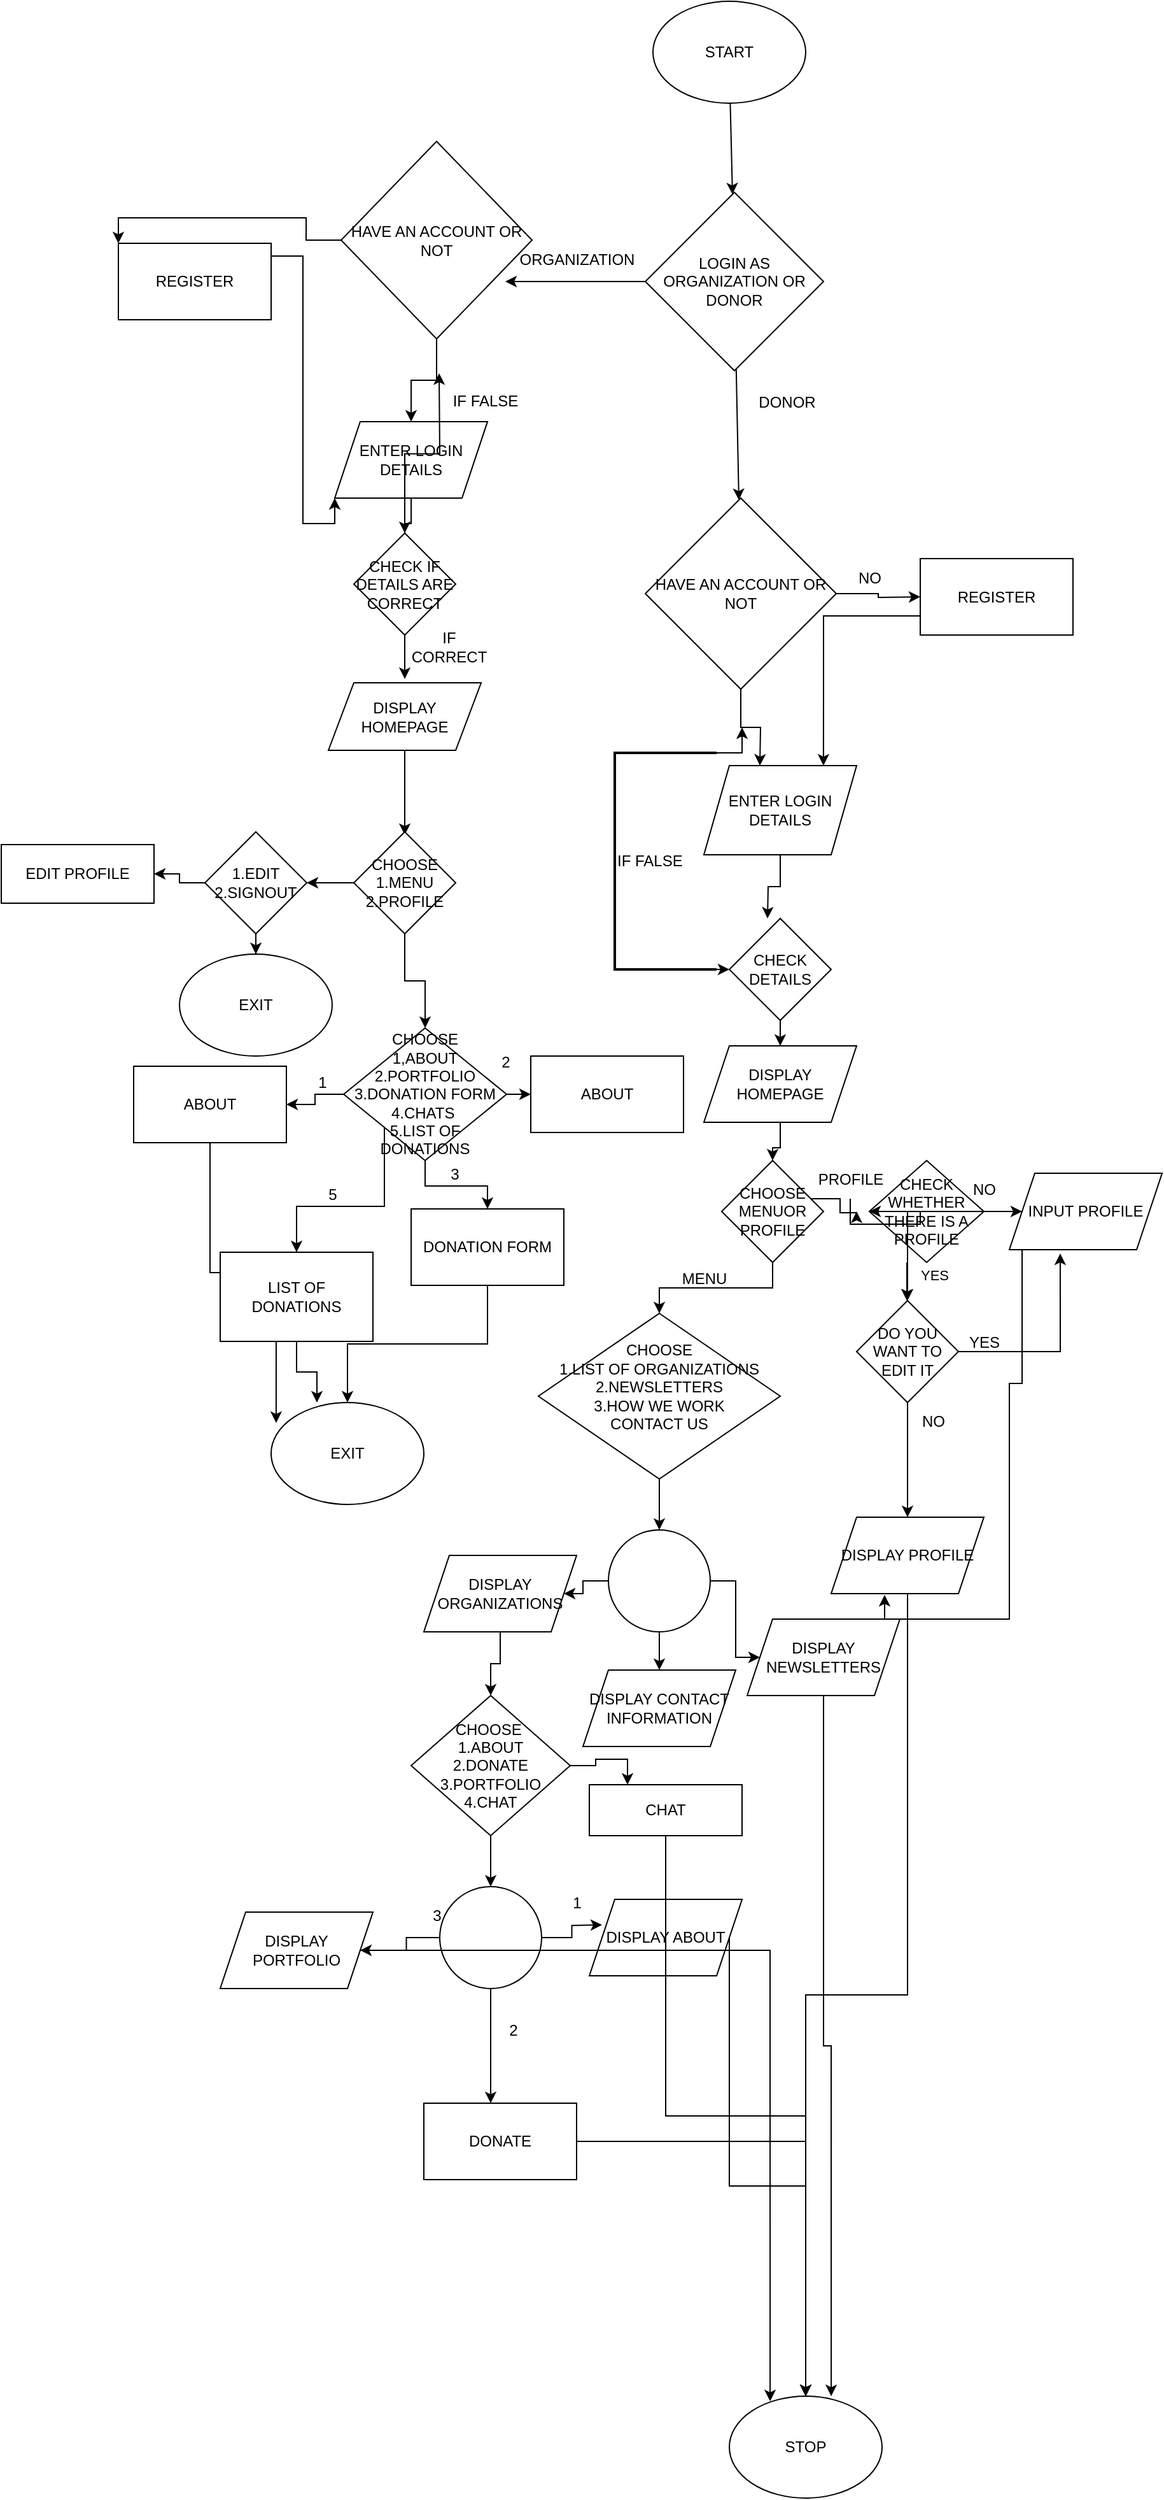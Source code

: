 <mxfile version="21.6.6" type="device">
  <diagram id="C5RBs43oDa-KdzZeNtuy" name="Page-1">
    <mxGraphModel dx="1707" dy="478" grid="1" gridSize="8" guides="1" tooltips="1" connect="1" arrows="1" fold="1" page="1" pageScale="1" pageWidth="827" pageHeight="1169" math="0" shadow="0">
      <root>
        <mxCell id="WIyWlLk6GJQsqaUBKTNV-0" />
        <mxCell id="WIyWlLk6GJQsqaUBKTNV-1" parent="WIyWlLk6GJQsqaUBKTNV-0" />
        <mxCell id="XL4WBK6jNenFfgduZphV-0" value="START" style="ellipse;whiteSpace=wrap;html=1;" parent="WIyWlLk6GJQsqaUBKTNV-1" vertex="1">
          <mxGeometry x="280" y="20" width="120" height="80" as="geometry" />
        </mxCell>
        <mxCell id="XL4WBK6jNenFfgduZphV-8" value="" style="edgeStyle=orthogonalEdgeStyle;rounded=0;orthogonalLoop=1;jettySize=auto;html=1;" parent="WIyWlLk6GJQsqaUBKTNV-1" source="XL4WBK6jNenFfgduZphV-1" edge="1">
          <mxGeometry relative="1" as="geometry">
            <mxPoint x="164" y="240" as="targetPoint" />
          </mxGeometry>
        </mxCell>
        <mxCell id="XL4WBK6jNenFfgduZphV-1" value="LOGIN AS ORGANIZATION OR DONOR" style="rhombus;whiteSpace=wrap;html=1;" parent="WIyWlLk6GJQsqaUBKTNV-1" vertex="1">
          <mxGeometry x="274" y="170" width="140" height="140" as="geometry" />
        </mxCell>
        <mxCell id="XL4WBK6jNenFfgduZphV-2" value="" style="endArrow=classic;html=1;rounded=0;" parent="WIyWlLk6GJQsqaUBKTNV-1" source="XL4WBK6jNenFfgduZphV-0" target="XL4WBK6jNenFfgduZphV-1" edge="1">
          <mxGeometry width="50" height="50" relative="1" as="geometry">
            <mxPoint x="320" y="150" as="sourcePoint" />
            <mxPoint x="370" y="100" as="targetPoint" />
          </mxGeometry>
        </mxCell>
        <mxCell id="XL4WBK6jNenFfgduZphV-4" value="" style="endArrow=classic;html=1;rounded=0;" parent="WIyWlLk6GJQsqaUBKTNV-1" source="XL4WBK6jNenFfgduZphV-1" target="XL4WBK6jNenFfgduZphV-5" edge="1">
          <mxGeometry width="50" height="50" relative="1" as="geometry">
            <mxPoint x="414" y="240" as="sourcePoint" />
            <mxPoint x="464" y="190" as="targetPoint" />
          </mxGeometry>
        </mxCell>
        <mxCell id="XL4WBK6jNenFfgduZphV-15" style="edgeStyle=orthogonalEdgeStyle;rounded=0;orthogonalLoop=1;jettySize=auto;html=1;exitX=1;exitY=0.5;exitDx=0;exitDy=0;entryX=0;entryY=0.5;entryDx=0;entryDy=0;" parent="WIyWlLk6GJQsqaUBKTNV-1" source="XL4WBK6jNenFfgduZphV-5" edge="1">
          <mxGeometry relative="1" as="geometry">
            <mxPoint x="490" y="487.5" as="targetPoint" />
          </mxGeometry>
        </mxCell>
        <mxCell id="XL4WBK6jNenFfgduZphV-19" value="" style="edgeStyle=orthogonalEdgeStyle;rounded=0;orthogonalLoop=1;jettySize=auto;html=1;" parent="WIyWlLk6GJQsqaUBKTNV-1" source="XL4WBK6jNenFfgduZphV-5" edge="1">
          <mxGeometry relative="1" as="geometry">
            <mxPoint x="364" y="620" as="targetPoint" />
          </mxGeometry>
        </mxCell>
        <mxCell id="XL4WBK6jNenFfgduZphV-5" value="HAVE AN ACCOUNT OR NOT" style="rhombus;whiteSpace=wrap;html=1;" parent="WIyWlLk6GJQsqaUBKTNV-1" vertex="1">
          <mxGeometry x="274" y="410" width="150" height="150" as="geometry" />
        </mxCell>
        <mxCell id="XL4WBK6jNenFfgduZphV-6" value="DONOR" style="text;html=1;align=center;verticalAlign=middle;resizable=0;points=[];autosize=1;strokeColor=none;fillColor=none;" parent="WIyWlLk6GJQsqaUBKTNV-1" vertex="1">
          <mxGeometry x="350" y="320" width="70" height="30" as="geometry" />
        </mxCell>
        <mxCell id="XL4WBK6jNenFfgduZphV-11" value="ORGANIZATION" style="text;html=1;align=center;verticalAlign=middle;resizable=0;points=[];autosize=1;strokeColor=none;fillColor=none;" parent="WIyWlLk6GJQsqaUBKTNV-1" vertex="1">
          <mxGeometry x="165" y="208" width="110" height="30" as="geometry" />
        </mxCell>
        <mxCell id="yviIDXhay-1HkPwiIG4c-76" style="edgeStyle=orthogonalEdgeStyle;rounded=0;orthogonalLoop=1;jettySize=auto;html=1;" edge="1" parent="WIyWlLk6GJQsqaUBKTNV-1" source="XL4WBK6jNenFfgduZphV-12" target="yviIDXhay-1HkPwiIG4c-77">
          <mxGeometry relative="1" as="geometry">
            <mxPoint x="90" y="350" as="targetPoint" />
          </mxGeometry>
        </mxCell>
        <mxCell id="yviIDXhay-1HkPwiIG4c-82" style="edgeStyle=orthogonalEdgeStyle;rounded=0;orthogonalLoop=1;jettySize=auto;html=1;exitX=0;exitY=0.5;exitDx=0;exitDy=0;entryX=0;entryY=0;entryDx=0;entryDy=0;" edge="1" parent="WIyWlLk6GJQsqaUBKTNV-1" source="XL4WBK6jNenFfgduZphV-12" target="yviIDXhay-1HkPwiIG4c-75">
          <mxGeometry relative="1" as="geometry" />
        </mxCell>
        <mxCell id="XL4WBK6jNenFfgduZphV-12" value="HAVE AN ACCOUNT OR NOT" style="rhombus;whiteSpace=wrap;html=1;" parent="WIyWlLk6GJQsqaUBKTNV-1" vertex="1">
          <mxGeometry x="35" y="130" width="150" height="155" as="geometry" />
        </mxCell>
        <mxCell id="XL4WBK6jNenFfgduZphV-24" style="edgeStyle=orthogonalEdgeStyle;rounded=0;orthogonalLoop=1;jettySize=auto;html=1;entryX=0.783;entryY=0;entryDx=0;entryDy=0;entryPerimeter=0;exitX=0;exitY=0.75;exitDx=0;exitDy=0;" parent="WIyWlLk6GJQsqaUBKTNV-1" source="XL4WBK6jNenFfgduZphV-16" target="XL4WBK6jNenFfgduZphV-20" edge="1">
          <mxGeometry relative="1" as="geometry">
            <mxPoint x="524" y="500" as="sourcePoint" />
            <mxPoint x="414" y="610" as="targetPoint" />
          </mxGeometry>
        </mxCell>
        <mxCell id="XL4WBK6jNenFfgduZphV-16" value="REGISTER" style="rounded=0;whiteSpace=wrap;html=1;" parent="WIyWlLk6GJQsqaUBKTNV-1" vertex="1">
          <mxGeometry x="490" y="457.5" width="120" height="60" as="geometry" />
        </mxCell>
        <mxCell id="XL4WBK6jNenFfgduZphV-17" value="NO" style="text;html=1;align=center;verticalAlign=middle;resizable=0;points=[];autosize=1;strokeColor=none;fillColor=none;" parent="WIyWlLk6GJQsqaUBKTNV-1" vertex="1">
          <mxGeometry x="430" y="457.5" width="40" height="30" as="geometry" />
        </mxCell>
        <mxCell id="XL4WBK6jNenFfgduZphV-22" value="" style="edgeStyle=orthogonalEdgeStyle;rounded=0;orthogonalLoop=1;jettySize=auto;html=1;" parent="WIyWlLk6GJQsqaUBKTNV-1" source="XL4WBK6jNenFfgduZphV-20" edge="1">
          <mxGeometry relative="1" as="geometry">
            <mxPoint x="370" y="740" as="targetPoint" />
          </mxGeometry>
        </mxCell>
        <mxCell id="XL4WBK6jNenFfgduZphV-20" value="ENTER LOGIN DETAILS" style="shape=parallelogram;perimeter=parallelogramPerimeter;whiteSpace=wrap;html=1;fixedSize=1;" parent="WIyWlLk6GJQsqaUBKTNV-1" vertex="1">
          <mxGeometry x="320" y="620" width="120" height="70" as="geometry" />
        </mxCell>
        <mxCell id="yviIDXhay-1HkPwiIG4c-9" style="edgeStyle=orthogonalEdgeStyle;rounded=0;orthogonalLoop=1;jettySize=auto;html=1;exitX=0.5;exitY=1;exitDx=0;exitDy=0;" edge="1" parent="WIyWlLk6GJQsqaUBKTNV-1" source="XL4WBK6jNenFfgduZphV-25" target="yviIDXhay-1HkPwiIG4c-10">
          <mxGeometry relative="1" as="geometry">
            <mxPoint x="380" y="860" as="targetPoint" />
          </mxGeometry>
        </mxCell>
        <mxCell id="XL4WBK6jNenFfgduZphV-25" value="CHECK DETAILS" style="rhombus;whiteSpace=wrap;html=1;" parent="WIyWlLk6GJQsqaUBKTNV-1" vertex="1">
          <mxGeometry x="340" y="740" width="80" height="80" as="geometry" />
        </mxCell>
        <mxCell id="yviIDXhay-1HkPwiIG4c-4" style="edgeStyle=orthogonalEdgeStyle;rounded=0;orthogonalLoop=1;jettySize=auto;html=1;exitX=1;exitY=0;exitDx=0;exitDy=0;exitPerimeter=0;" edge="1" parent="WIyWlLk6GJQsqaUBKTNV-1" source="yviIDXhay-1HkPwiIG4c-3">
          <mxGeometry relative="1" as="geometry">
            <mxPoint x="350" y="590" as="targetPoint" />
          </mxGeometry>
        </mxCell>
        <mxCell id="yviIDXhay-1HkPwiIG4c-8" style="edgeStyle=orthogonalEdgeStyle;rounded=0;orthogonalLoop=1;jettySize=auto;html=1;exitX=1;exitY=1;exitDx=0;exitDy=0;exitPerimeter=0;entryX=0;entryY=0.5;entryDx=0;entryDy=0;" edge="1" parent="WIyWlLk6GJQsqaUBKTNV-1" source="yviIDXhay-1HkPwiIG4c-3" target="XL4WBK6jNenFfgduZphV-25">
          <mxGeometry relative="1" as="geometry" />
        </mxCell>
        <mxCell id="yviIDXhay-1HkPwiIG4c-3" value="IF FALSE" style="strokeWidth=2;html=1;shape=mxgraph.flowchart.annotation_1;align=left;pointerEvents=1;" vertex="1" parent="WIyWlLk6GJQsqaUBKTNV-1">
          <mxGeometry x="250" y="610" width="80" height="170" as="geometry" />
        </mxCell>
        <mxCell id="yviIDXhay-1HkPwiIG4c-13" value="" style="edgeStyle=orthogonalEdgeStyle;rounded=0;orthogonalLoop=1;jettySize=auto;html=1;" edge="1" parent="WIyWlLk6GJQsqaUBKTNV-1" source="yviIDXhay-1HkPwiIG4c-10" target="yviIDXhay-1HkPwiIG4c-11">
          <mxGeometry relative="1" as="geometry" />
        </mxCell>
        <mxCell id="yviIDXhay-1HkPwiIG4c-10" value="DISPLAY HOMEPAGE" style="shape=parallelogram;perimeter=parallelogramPerimeter;whiteSpace=wrap;html=1;fixedSize=1;" vertex="1" parent="WIyWlLk6GJQsqaUBKTNV-1">
          <mxGeometry x="320" y="840" width="120" height="60" as="geometry" />
        </mxCell>
        <mxCell id="yviIDXhay-1HkPwiIG4c-14" style="edgeStyle=orthogonalEdgeStyle;rounded=0;orthogonalLoop=1;jettySize=auto;html=1;" edge="1" parent="WIyWlLk6GJQsqaUBKTNV-1" source="yviIDXhay-1HkPwiIG4c-11">
          <mxGeometry relative="1" as="geometry">
            <mxPoint x="440" y="970" as="targetPoint" />
            <Array as="points">
              <mxPoint x="427" y="960" />
              <mxPoint x="427" y="971" />
            </Array>
          </mxGeometry>
        </mxCell>
        <mxCell id="yviIDXhay-1HkPwiIG4c-33" style="edgeStyle=orthogonalEdgeStyle;rounded=0;orthogonalLoop=1;jettySize=auto;html=1;exitX=0.5;exitY=1;exitDx=0;exitDy=0;" edge="1" parent="WIyWlLk6GJQsqaUBKTNV-1" source="yviIDXhay-1HkPwiIG4c-11" target="yviIDXhay-1HkPwiIG4c-34">
          <mxGeometry relative="1" as="geometry">
            <mxPoint x="374" y="1050" as="targetPoint" />
          </mxGeometry>
        </mxCell>
        <mxCell id="yviIDXhay-1HkPwiIG4c-11" value="CHOOSE MENUOR PROFILE" style="rhombus;whiteSpace=wrap;html=1;" vertex="1" parent="WIyWlLk6GJQsqaUBKTNV-1">
          <mxGeometry x="334" y="930" width="80" height="80" as="geometry" />
        </mxCell>
        <mxCell id="yviIDXhay-1HkPwiIG4c-16" style="edgeStyle=orthogonalEdgeStyle;rounded=0;orthogonalLoop=1;jettySize=auto;html=1;" edge="1" parent="WIyWlLk6GJQsqaUBKTNV-1">
          <mxGeometry relative="1" as="geometry">
            <mxPoint x="479.5" y="1040" as="targetPoint" />
            <mxPoint x="479.5" y="1010" as="sourcePoint" />
          </mxGeometry>
        </mxCell>
        <mxCell id="yviIDXhay-1HkPwiIG4c-22" value="YES" style="edgeLabel;html=1;align=center;verticalAlign=middle;resizable=0;points=[];" vertex="1" connectable="0" parent="yviIDXhay-1HkPwiIG4c-16">
          <mxGeometry x="-0.6" y="3" relative="1" as="geometry">
            <mxPoint x="18" y="4" as="offset" />
          </mxGeometry>
        </mxCell>
        <mxCell id="yviIDXhay-1HkPwiIG4c-19" value="" style="edgeStyle=orthogonalEdgeStyle;rounded=0;orthogonalLoop=1;jettySize=auto;html=1;" edge="1" parent="WIyWlLk6GJQsqaUBKTNV-1" source="yviIDXhay-1HkPwiIG4c-17" target="yviIDXhay-1HkPwiIG4c-18">
          <mxGeometry relative="1" as="geometry" />
        </mxCell>
        <mxCell id="yviIDXhay-1HkPwiIG4c-17" value="CHECK WHETHER THERE IS A PROFILE" style="rhombus;whiteSpace=wrap;html=1;" vertex="1" parent="WIyWlLk6GJQsqaUBKTNV-1">
          <mxGeometry x="450" y="930" width="90" height="80" as="geometry" />
        </mxCell>
        <mxCell id="yviIDXhay-1HkPwiIG4c-29" style="edgeStyle=orthogonalEdgeStyle;rounded=0;orthogonalLoop=1;jettySize=auto;html=1;exitX=1;exitY=0.5;exitDx=0;exitDy=0;" edge="1" parent="WIyWlLk6GJQsqaUBKTNV-1" source="yviIDXhay-1HkPwiIG4c-18" target="yviIDXhay-1HkPwiIG4c-23">
          <mxGeometry relative="1" as="geometry" />
        </mxCell>
        <mxCell id="yviIDXhay-1HkPwiIG4c-30" style="edgeStyle=orthogonalEdgeStyle;rounded=0;orthogonalLoop=1;jettySize=auto;html=1;entryX=0.35;entryY=1.017;entryDx=0;entryDy=0;entryPerimeter=0;" edge="1" parent="WIyWlLk6GJQsqaUBKTNV-1" source="yviIDXhay-1HkPwiIG4c-18" target="yviIDXhay-1HkPwiIG4c-24">
          <mxGeometry relative="1" as="geometry">
            <Array as="points">
              <mxPoint x="570" y="1105" />
              <mxPoint x="560" y="1105" />
              <mxPoint x="560" y="1290" />
              <mxPoint x="462" y="1290" />
            </Array>
          </mxGeometry>
        </mxCell>
        <mxCell id="yviIDXhay-1HkPwiIG4c-18" value="INPUT PROFILE" style="shape=parallelogram;perimeter=parallelogramPerimeter;whiteSpace=wrap;html=1;fixedSize=1;" vertex="1" parent="WIyWlLk6GJQsqaUBKTNV-1">
          <mxGeometry x="560" y="940" width="120" height="60" as="geometry" />
        </mxCell>
        <mxCell id="yviIDXhay-1HkPwiIG4c-21" value="NO" style="text;html=1;align=center;verticalAlign=middle;resizable=0;points=[];autosize=1;strokeColor=none;fillColor=none;" vertex="1" parent="WIyWlLk6GJQsqaUBKTNV-1">
          <mxGeometry x="520" y="938" width="40" height="30" as="geometry" />
        </mxCell>
        <mxCell id="yviIDXhay-1HkPwiIG4c-25" value="" style="edgeStyle=orthogonalEdgeStyle;rounded=0;orthogonalLoop=1;jettySize=auto;html=1;" edge="1" parent="WIyWlLk6GJQsqaUBKTNV-1" source="yviIDXhay-1HkPwiIG4c-23" target="yviIDXhay-1HkPwiIG4c-24">
          <mxGeometry relative="1" as="geometry" />
        </mxCell>
        <mxCell id="yviIDXhay-1HkPwiIG4c-26" style="edgeStyle=orthogonalEdgeStyle;rounded=0;orthogonalLoop=1;jettySize=auto;html=1;entryX=0.333;entryY=1.05;entryDx=0;entryDy=0;entryPerimeter=0;" edge="1" parent="WIyWlLk6GJQsqaUBKTNV-1" source="yviIDXhay-1HkPwiIG4c-23" target="yviIDXhay-1HkPwiIG4c-18">
          <mxGeometry relative="1" as="geometry" />
        </mxCell>
        <mxCell id="yviIDXhay-1HkPwiIG4c-23" value="DO YOU WANT TO EDIT IT" style="rhombus;whiteSpace=wrap;html=1;" vertex="1" parent="WIyWlLk6GJQsqaUBKTNV-1">
          <mxGeometry x="440" y="1040" width="80" height="80" as="geometry" />
        </mxCell>
        <mxCell id="yviIDXhay-1HkPwiIG4c-73" style="edgeStyle=orthogonalEdgeStyle;rounded=0;orthogonalLoop=1;jettySize=auto;html=1;" edge="1" parent="WIyWlLk6GJQsqaUBKTNV-1" source="yviIDXhay-1HkPwiIG4c-24" target="yviIDXhay-1HkPwiIG4c-67">
          <mxGeometry relative="1" as="geometry" />
        </mxCell>
        <mxCell id="yviIDXhay-1HkPwiIG4c-24" value="DISPLAY PROFILE" style="shape=parallelogram;perimeter=parallelogramPerimeter;whiteSpace=wrap;html=1;fixedSize=1;" vertex="1" parent="WIyWlLk6GJQsqaUBKTNV-1">
          <mxGeometry x="420" y="1210" width="120" height="60" as="geometry" />
        </mxCell>
        <mxCell id="yviIDXhay-1HkPwiIG4c-27" value="YES" style="text;html=1;align=center;verticalAlign=middle;resizable=0;points=[];autosize=1;strokeColor=none;fillColor=none;" vertex="1" parent="WIyWlLk6GJQsqaUBKTNV-1">
          <mxGeometry x="515" y="1058" width="50" height="30" as="geometry" />
        </mxCell>
        <mxCell id="yviIDXhay-1HkPwiIG4c-28" value="NO" style="text;html=1;align=center;verticalAlign=middle;resizable=0;points=[];autosize=1;strokeColor=none;fillColor=none;" vertex="1" parent="WIyWlLk6GJQsqaUBKTNV-1">
          <mxGeometry x="480" y="1120" width="40" height="30" as="geometry" />
        </mxCell>
        <mxCell id="yviIDXhay-1HkPwiIG4c-32" style="edgeStyle=orthogonalEdgeStyle;rounded=0;orthogonalLoop=1;jettySize=auto;html=1;entryX=0;entryY=0.5;entryDx=0;entryDy=0;" edge="1" parent="WIyWlLk6GJQsqaUBKTNV-1" source="yviIDXhay-1HkPwiIG4c-31" target="yviIDXhay-1HkPwiIG4c-17">
          <mxGeometry relative="1" as="geometry" />
        </mxCell>
        <mxCell id="yviIDXhay-1HkPwiIG4c-31" value="PROFILE" style="text;html=1;align=center;verticalAlign=middle;resizable=0;points=[];autosize=1;strokeColor=none;fillColor=none;" vertex="1" parent="WIyWlLk6GJQsqaUBKTNV-1">
          <mxGeometry x="400" y="930" width="70" height="30" as="geometry" />
        </mxCell>
        <mxCell id="yviIDXhay-1HkPwiIG4c-36" style="edgeStyle=orthogonalEdgeStyle;rounded=0;orthogonalLoop=1;jettySize=auto;html=1;" edge="1" parent="WIyWlLk6GJQsqaUBKTNV-1" source="yviIDXhay-1HkPwiIG4c-34" target="yviIDXhay-1HkPwiIG4c-37">
          <mxGeometry relative="1" as="geometry">
            <mxPoint x="285" y="1230" as="targetPoint" />
          </mxGeometry>
        </mxCell>
        <mxCell id="yviIDXhay-1HkPwiIG4c-34" value="CHOOSE&lt;br&gt;1.LIST OF ORGANIZATIONS&lt;br&gt;2.NEWSLETTERS&lt;br&gt;3.HOW WE WORK&lt;br&gt;CONTACT US&lt;br&gt;&lt;br&gt;" style="rhombus;whiteSpace=wrap;html=1;" vertex="1" parent="WIyWlLk6GJQsqaUBKTNV-1">
          <mxGeometry x="190" y="1050" width="190" height="130" as="geometry" />
        </mxCell>
        <mxCell id="yviIDXhay-1HkPwiIG4c-35" value="MENU" style="text;html=1;align=center;verticalAlign=middle;resizable=0;points=[];autosize=1;strokeColor=none;fillColor=none;" vertex="1" parent="WIyWlLk6GJQsqaUBKTNV-1">
          <mxGeometry x="290" y="1008" width="60" height="30" as="geometry" />
        </mxCell>
        <mxCell id="yviIDXhay-1HkPwiIG4c-38" style="edgeStyle=orthogonalEdgeStyle;rounded=0;orthogonalLoop=1;jettySize=auto;html=1;" edge="1" parent="WIyWlLk6GJQsqaUBKTNV-1" source="yviIDXhay-1HkPwiIG4c-37" target="yviIDXhay-1HkPwiIG4c-39">
          <mxGeometry relative="1" as="geometry">
            <mxPoint x="200" y="1260" as="targetPoint" />
          </mxGeometry>
        </mxCell>
        <mxCell id="yviIDXhay-1HkPwiIG4c-44" style="edgeStyle=orthogonalEdgeStyle;rounded=0;orthogonalLoop=1;jettySize=auto;html=1;exitX=1;exitY=0.5;exitDx=0;exitDy=0;" edge="1" parent="WIyWlLk6GJQsqaUBKTNV-1" source="yviIDXhay-1HkPwiIG4c-37" target="yviIDXhay-1HkPwiIG4c-45">
          <mxGeometry relative="1" as="geometry">
            <mxPoint x="410" y="1330" as="targetPoint" />
          </mxGeometry>
        </mxCell>
        <mxCell id="yviIDXhay-1HkPwiIG4c-46" style="edgeStyle=orthogonalEdgeStyle;rounded=0;orthogonalLoop=1;jettySize=auto;html=1;" edge="1" parent="WIyWlLk6GJQsqaUBKTNV-1" source="yviIDXhay-1HkPwiIG4c-37" target="yviIDXhay-1HkPwiIG4c-47">
          <mxGeometry relative="1" as="geometry">
            <mxPoint x="285" y="1360" as="targetPoint" />
          </mxGeometry>
        </mxCell>
        <mxCell id="yviIDXhay-1HkPwiIG4c-37" value="" style="ellipse;whiteSpace=wrap;html=1;aspect=fixed;" vertex="1" parent="WIyWlLk6GJQsqaUBKTNV-1">
          <mxGeometry x="245" y="1220" width="80" height="80" as="geometry" />
        </mxCell>
        <mxCell id="yviIDXhay-1HkPwiIG4c-43" style="edgeStyle=orthogonalEdgeStyle;rounded=0;orthogonalLoop=1;jettySize=auto;html=1;entryX=0.5;entryY=0;entryDx=0;entryDy=0;" edge="1" parent="WIyWlLk6GJQsqaUBKTNV-1" source="yviIDXhay-1HkPwiIG4c-39" target="yviIDXhay-1HkPwiIG4c-40">
          <mxGeometry relative="1" as="geometry" />
        </mxCell>
        <mxCell id="yviIDXhay-1HkPwiIG4c-39" value="DISPLAY ORGANIZATIONS" style="shape=parallelogram;perimeter=parallelogramPerimeter;whiteSpace=wrap;html=1;fixedSize=1;" vertex="1" parent="WIyWlLk6GJQsqaUBKTNV-1">
          <mxGeometry x="100" y="1240" width="120" height="60" as="geometry" />
        </mxCell>
        <mxCell id="yviIDXhay-1HkPwiIG4c-48" style="edgeStyle=orthogonalEdgeStyle;rounded=0;orthogonalLoop=1;jettySize=auto;html=1;" edge="1" parent="WIyWlLk6GJQsqaUBKTNV-1" source="yviIDXhay-1HkPwiIG4c-40">
          <mxGeometry relative="1" as="geometry">
            <mxPoint x="152.5" y="1500" as="targetPoint" />
          </mxGeometry>
        </mxCell>
        <mxCell id="yviIDXhay-1HkPwiIG4c-65" style="edgeStyle=orthogonalEdgeStyle;rounded=0;orthogonalLoop=1;jettySize=auto;html=1;exitX=1;exitY=0.5;exitDx=0;exitDy=0;entryX=0.25;entryY=0;entryDx=0;entryDy=0;" edge="1" parent="WIyWlLk6GJQsqaUBKTNV-1" source="yviIDXhay-1HkPwiIG4c-40" target="yviIDXhay-1HkPwiIG4c-61">
          <mxGeometry relative="1" as="geometry" />
        </mxCell>
        <mxCell id="yviIDXhay-1HkPwiIG4c-40" value="CHOOSE&amp;nbsp;&lt;br&gt;1.ABOUT&lt;br&gt;2.DONATE&lt;br&gt;3.PORTFOLIO&lt;br&gt;4.CHAT" style="rhombus;whiteSpace=wrap;html=1;" vertex="1" parent="WIyWlLk6GJQsqaUBKTNV-1">
          <mxGeometry x="90" y="1350" width="125" height="110" as="geometry" />
        </mxCell>
        <mxCell id="yviIDXhay-1HkPwiIG4c-72" style="edgeStyle=orthogonalEdgeStyle;rounded=0;orthogonalLoop=1;jettySize=auto;html=1;entryX=0.667;entryY=0;entryDx=0;entryDy=0;entryPerimeter=0;" edge="1" parent="WIyWlLk6GJQsqaUBKTNV-1" source="yviIDXhay-1HkPwiIG4c-45" target="yviIDXhay-1HkPwiIG4c-67">
          <mxGeometry relative="1" as="geometry" />
        </mxCell>
        <mxCell id="yviIDXhay-1HkPwiIG4c-45" value="DISPLAY NEWSLETTERS" style="shape=parallelogram;perimeter=parallelogramPerimeter;whiteSpace=wrap;html=1;fixedSize=1;" vertex="1" parent="WIyWlLk6GJQsqaUBKTNV-1">
          <mxGeometry x="354" y="1290" width="120" height="60" as="geometry" />
        </mxCell>
        <mxCell id="yviIDXhay-1HkPwiIG4c-47" value="DISPLAY CONTACT INFORMATION" style="shape=parallelogram;perimeter=parallelogramPerimeter;whiteSpace=wrap;html=1;fixedSize=1;" vertex="1" parent="WIyWlLk6GJQsqaUBKTNV-1">
          <mxGeometry x="225" y="1330" width="120" height="60" as="geometry" />
        </mxCell>
        <mxCell id="yviIDXhay-1HkPwiIG4c-50" style="edgeStyle=orthogonalEdgeStyle;rounded=0;orthogonalLoop=1;jettySize=auto;html=1;" edge="1" parent="WIyWlLk6GJQsqaUBKTNV-1" source="yviIDXhay-1HkPwiIG4c-49">
          <mxGeometry relative="1" as="geometry">
            <mxPoint x="240" y="1530" as="targetPoint" />
          </mxGeometry>
        </mxCell>
        <mxCell id="yviIDXhay-1HkPwiIG4c-53" style="edgeStyle=orthogonalEdgeStyle;rounded=0;orthogonalLoop=1;jettySize=auto;html=1;" edge="1" parent="WIyWlLk6GJQsqaUBKTNV-1" source="yviIDXhay-1HkPwiIG4c-49" target="yviIDXhay-1HkPwiIG4c-54">
          <mxGeometry relative="1" as="geometry">
            <mxPoint x="60" y="1540" as="targetPoint" />
          </mxGeometry>
        </mxCell>
        <mxCell id="yviIDXhay-1HkPwiIG4c-56" value="" style="edgeStyle=orthogonalEdgeStyle;rounded=0;orthogonalLoop=1;jettySize=auto;html=1;" edge="1" parent="WIyWlLk6GJQsqaUBKTNV-1" source="yviIDXhay-1HkPwiIG4c-49">
          <mxGeometry relative="1" as="geometry">
            <mxPoint x="152.5" y="1670" as="targetPoint" />
          </mxGeometry>
        </mxCell>
        <mxCell id="yviIDXhay-1HkPwiIG4c-49" value="" style="ellipse;whiteSpace=wrap;html=1;aspect=fixed;" vertex="1" parent="WIyWlLk6GJQsqaUBKTNV-1">
          <mxGeometry x="112.5" y="1500" width="80" height="80" as="geometry" />
        </mxCell>
        <mxCell id="yviIDXhay-1HkPwiIG4c-51" value="1" style="text;html=1;align=center;verticalAlign=middle;resizable=0;points=[];autosize=1;strokeColor=none;fillColor=none;" vertex="1" parent="WIyWlLk6GJQsqaUBKTNV-1">
          <mxGeometry x="205" y="1498" width="30" height="30" as="geometry" />
        </mxCell>
        <mxCell id="yviIDXhay-1HkPwiIG4c-68" style="edgeStyle=orthogonalEdgeStyle;rounded=0;orthogonalLoop=1;jettySize=auto;html=1;exitX=1;exitY=0.5;exitDx=0;exitDy=0;" edge="1" parent="WIyWlLk6GJQsqaUBKTNV-1" source="yviIDXhay-1HkPwiIG4c-52" target="yviIDXhay-1HkPwiIG4c-67">
          <mxGeometry relative="1" as="geometry" />
        </mxCell>
        <mxCell id="yviIDXhay-1HkPwiIG4c-52" value="DISPLAY ABOUT" style="shape=parallelogram;perimeter=parallelogramPerimeter;whiteSpace=wrap;html=1;fixedSize=1;" vertex="1" parent="WIyWlLk6GJQsqaUBKTNV-1">
          <mxGeometry x="230" y="1510" width="120" height="60" as="geometry" />
        </mxCell>
        <mxCell id="yviIDXhay-1HkPwiIG4c-70" style="edgeStyle=orthogonalEdgeStyle;rounded=0;orthogonalLoop=1;jettySize=auto;html=1;entryX=0.267;entryY=0.05;entryDx=0;entryDy=0;entryPerimeter=0;" edge="1" parent="WIyWlLk6GJQsqaUBKTNV-1" source="yviIDXhay-1HkPwiIG4c-54" target="yviIDXhay-1HkPwiIG4c-67">
          <mxGeometry relative="1" as="geometry" />
        </mxCell>
        <mxCell id="yviIDXhay-1HkPwiIG4c-54" value="DISPLAY PORTFOLIO" style="shape=parallelogram;perimeter=parallelogramPerimeter;whiteSpace=wrap;html=1;fixedSize=1;" vertex="1" parent="WIyWlLk6GJQsqaUBKTNV-1">
          <mxGeometry x="-60" y="1520" width="120" height="60" as="geometry" />
        </mxCell>
        <mxCell id="yviIDXhay-1HkPwiIG4c-66" style="edgeStyle=orthogonalEdgeStyle;rounded=0;orthogonalLoop=1;jettySize=auto;html=1;" edge="1" parent="WIyWlLk6GJQsqaUBKTNV-1" source="yviIDXhay-1HkPwiIG4c-57" target="yviIDXhay-1HkPwiIG4c-67">
          <mxGeometry relative="1" as="geometry">
            <mxPoint x="400" y="1940" as="targetPoint" />
          </mxGeometry>
        </mxCell>
        <mxCell id="yviIDXhay-1HkPwiIG4c-57" value="DONATE" style="rounded=0;whiteSpace=wrap;html=1;" vertex="1" parent="WIyWlLk6GJQsqaUBKTNV-1">
          <mxGeometry x="100" y="1670" width="120" height="60" as="geometry" />
        </mxCell>
        <mxCell id="yviIDXhay-1HkPwiIG4c-58" value="2" style="text;html=1;align=center;verticalAlign=middle;resizable=0;points=[];autosize=1;strokeColor=none;fillColor=none;" vertex="1" parent="WIyWlLk6GJQsqaUBKTNV-1">
          <mxGeometry x="155" y="1598" width="30" height="30" as="geometry" />
        </mxCell>
        <mxCell id="yviIDXhay-1HkPwiIG4c-59" value="3" style="text;html=1;align=center;verticalAlign=middle;resizable=0;points=[];autosize=1;strokeColor=none;fillColor=none;" vertex="1" parent="WIyWlLk6GJQsqaUBKTNV-1">
          <mxGeometry x="95" y="1508" width="30" height="30" as="geometry" />
        </mxCell>
        <mxCell id="yviIDXhay-1HkPwiIG4c-71" style="edgeStyle=orthogonalEdgeStyle;rounded=0;orthogonalLoop=1;jettySize=auto;html=1;" edge="1" parent="WIyWlLk6GJQsqaUBKTNV-1" source="yviIDXhay-1HkPwiIG4c-61" target="yviIDXhay-1HkPwiIG4c-67">
          <mxGeometry relative="1" as="geometry" />
        </mxCell>
        <mxCell id="yviIDXhay-1HkPwiIG4c-61" value="CHAT" style="rounded=0;whiteSpace=wrap;html=1;" vertex="1" parent="WIyWlLk6GJQsqaUBKTNV-1">
          <mxGeometry x="230" y="1420" width="120" height="40" as="geometry" />
        </mxCell>
        <mxCell id="yviIDXhay-1HkPwiIG4c-67" value="STOP" style="ellipse;whiteSpace=wrap;html=1;" vertex="1" parent="WIyWlLk6GJQsqaUBKTNV-1">
          <mxGeometry x="340" y="1900" width="120" height="80" as="geometry" />
        </mxCell>
        <mxCell id="yviIDXhay-1HkPwiIG4c-81" style="edgeStyle=orthogonalEdgeStyle;rounded=0;orthogonalLoop=1;jettySize=auto;html=1;entryX=0;entryY=1;entryDx=0;entryDy=0;" edge="1" parent="WIyWlLk6GJQsqaUBKTNV-1" source="yviIDXhay-1HkPwiIG4c-75" target="yviIDXhay-1HkPwiIG4c-77">
          <mxGeometry relative="1" as="geometry">
            <Array as="points">
              <mxPoint x="5" y="220" />
              <mxPoint x="5" y="430" />
              <mxPoint x="30" y="430" />
            </Array>
          </mxGeometry>
        </mxCell>
        <mxCell id="yviIDXhay-1HkPwiIG4c-75" value="REGISTER" style="rounded=0;whiteSpace=wrap;html=1;" vertex="1" parent="WIyWlLk6GJQsqaUBKTNV-1">
          <mxGeometry x="-140" y="210" width="120" height="60" as="geometry" />
        </mxCell>
        <mxCell id="yviIDXhay-1HkPwiIG4c-79" value="" style="edgeStyle=orthogonalEdgeStyle;rounded=0;orthogonalLoop=1;jettySize=auto;html=1;" edge="1" parent="WIyWlLk6GJQsqaUBKTNV-1" source="yviIDXhay-1HkPwiIG4c-77" target="yviIDXhay-1HkPwiIG4c-78">
          <mxGeometry relative="1" as="geometry" />
        </mxCell>
        <mxCell id="yviIDXhay-1HkPwiIG4c-77" value="ENTER LOGIN DETAILS" style="shape=parallelogram;perimeter=parallelogramPerimeter;whiteSpace=wrap;html=1;fixedSize=1;" vertex="1" parent="WIyWlLk6GJQsqaUBKTNV-1">
          <mxGeometry x="30" y="350" width="120" height="60" as="geometry" />
        </mxCell>
        <mxCell id="yviIDXhay-1HkPwiIG4c-86" style="edgeStyle=orthogonalEdgeStyle;rounded=0;orthogonalLoop=1;jettySize=auto;html=1;" edge="1" parent="WIyWlLk6GJQsqaUBKTNV-1" source="yviIDXhay-1HkPwiIG4c-78">
          <mxGeometry relative="1" as="geometry">
            <mxPoint x="112" y="312" as="targetPoint" />
          </mxGeometry>
        </mxCell>
        <mxCell id="yviIDXhay-1HkPwiIG4c-90" style="edgeStyle=orthogonalEdgeStyle;rounded=0;orthogonalLoop=1;jettySize=auto;html=1;exitX=0.5;exitY=1;exitDx=0;exitDy=0;" edge="1" parent="WIyWlLk6GJQsqaUBKTNV-1" source="yviIDXhay-1HkPwiIG4c-78">
          <mxGeometry relative="1" as="geometry">
            <mxPoint x="85" y="552" as="targetPoint" />
          </mxGeometry>
        </mxCell>
        <mxCell id="yviIDXhay-1HkPwiIG4c-78" value="CHECK IF DETAILS ARE CORRECT" style="rhombus;whiteSpace=wrap;html=1;" vertex="1" parent="WIyWlLk6GJQsqaUBKTNV-1">
          <mxGeometry x="45" y="437.5" width="80" height="80" as="geometry" />
        </mxCell>
        <mxCell id="yviIDXhay-1HkPwiIG4c-88" value="IF FALSE" style="text;html=1;align=center;verticalAlign=middle;resizable=0;points=[];autosize=1;strokeColor=none;fillColor=none;" vertex="1" parent="WIyWlLk6GJQsqaUBKTNV-1">
          <mxGeometry x="112" y="318" width="72" height="32" as="geometry" />
        </mxCell>
        <mxCell id="yviIDXhay-1HkPwiIG4c-91" value="IF CORRECT" style="text;html=1;strokeColor=none;fillColor=none;align=center;verticalAlign=middle;whiteSpace=wrap;rounded=0;" vertex="1" parent="WIyWlLk6GJQsqaUBKTNV-1">
          <mxGeometry x="90" y="512" width="60" height="30" as="geometry" />
        </mxCell>
        <mxCell id="yviIDXhay-1HkPwiIG4c-94" value="" style="edgeStyle=orthogonalEdgeStyle;rounded=0;orthogonalLoop=1;jettySize=auto;html=1;" edge="1" parent="WIyWlLk6GJQsqaUBKTNV-1" source="yviIDXhay-1HkPwiIG4c-92">
          <mxGeometry relative="1" as="geometry">
            <mxPoint x="85" y="674.5" as="targetPoint" />
          </mxGeometry>
        </mxCell>
        <mxCell id="yviIDXhay-1HkPwiIG4c-92" value="DISPLAY HOMEPAGE" style="shape=parallelogram;perimeter=parallelogramPerimeter;whiteSpace=wrap;html=1;fixedSize=1;" vertex="1" parent="WIyWlLk6GJQsqaUBKTNV-1">
          <mxGeometry x="25" y="555" width="120" height="53" as="geometry" />
        </mxCell>
        <mxCell id="yviIDXhay-1HkPwiIG4c-107" style="edgeStyle=orthogonalEdgeStyle;rounded=0;orthogonalLoop=1;jettySize=auto;html=1;" edge="1" parent="WIyWlLk6GJQsqaUBKTNV-1" source="yviIDXhay-1HkPwiIG4c-95" target="yviIDXhay-1HkPwiIG4c-108">
          <mxGeometry relative="1" as="geometry">
            <mxPoint x="-32" y="712" as="targetPoint" />
          </mxGeometry>
        </mxCell>
        <mxCell id="yviIDXhay-1HkPwiIG4c-113" style="edgeStyle=orthogonalEdgeStyle;rounded=0;orthogonalLoop=1;jettySize=auto;html=1;" edge="1" parent="WIyWlLk6GJQsqaUBKTNV-1" source="yviIDXhay-1HkPwiIG4c-95" target="yviIDXhay-1HkPwiIG4c-114">
          <mxGeometry relative="1" as="geometry">
            <mxPoint x="80" y="864" as="targetPoint" />
          </mxGeometry>
        </mxCell>
        <mxCell id="yviIDXhay-1HkPwiIG4c-95" value="CHOOSE&lt;br&gt;1.MENU&lt;br&gt;2.PROFILE" style="rhombus;whiteSpace=wrap;html=1;" vertex="1" parent="WIyWlLk6GJQsqaUBKTNV-1">
          <mxGeometry x="45" y="672" width="80" height="80" as="geometry" />
        </mxCell>
        <mxCell id="yviIDXhay-1HkPwiIG4c-109" style="edgeStyle=orthogonalEdgeStyle;rounded=0;orthogonalLoop=1;jettySize=auto;html=1;" edge="1" parent="WIyWlLk6GJQsqaUBKTNV-1" source="yviIDXhay-1HkPwiIG4c-108" target="yviIDXhay-1HkPwiIG4c-110">
          <mxGeometry relative="1" as="geometry">
            <mxPoint x="-152" y="712" as="targetPoint" />
          </mxGeometry>
        </mxCell>
        <mxCell id="yviIDXhay-1HkPwiIG4c-111" style="edgeStyle=orthogonalEdgeStyle;rounded=0;orthogonalLoop=1;jettySize=auto;html=1;exitX=0.5;exitY=1;exitDx=0;exitDy=0;" edge="1" parent="WIyWlLk6GJQsqaUBKTNV-1" source="yviIDXhay-1HkPwiIG4c-108" target="yviIDXhay-1HkPwiIG4c-112">
          <mxGeometry relative="1" as="geometry">
            <mxPoint x="-32" y="784" as="targetPoint" />
          </mxGeometry>
        </mxCell>
        <mxCell id="yviIDXhay-1HkPwiIG4c-108" value="1.EDIT&lt;br&gt;2.SIGNOUT" style="rhombus;whiteSpace=wrap;html=1;" vertex="1" parent="WIyWlLk6GJQsqaUBKTNV-1">
          <mxGeometry x="-72" y="672" width="80" height="80" as="geometry" />
        </mxCell>
        <mxCell id="yviIDXhay-1HkPwiIG4c-110" value="EDIT PROFILE" style="rounded=0;whiteSpace=wrap;html=1;" vertex="1" parent="WIyWlLk6GJQsqaUBKTNV-1">
          <mxGeometry x="-232" y="682" width="120" height="46" as="geometry" />
        </mxCell>
        <mxCell id="yviIDXhay-1HkPwiIG4c-112" value="EXIT" style="ellipse;whiteSpace=wrap;html=1;" vertex="1" parent="WIyWlLk6GJQsqaUBKTNV-1">
          <mxGeometry x="-92" y="768" width="120" height="80" as="geometry" />
        </mxCell>
        <mxCell id="yviIDXhay-1HkPwiIG4c-115" style="edgeStyle=orthogonalEdgeStyle;rounded=0;orthogonalLoop=1;jettySize=auto;html=1;" edge="1" parent="WIyWlLk6GJQsqaUBKTNV-1" source="yviIDXhay-1HkPwiIG4c-114" target="yviIDXhay-1HkPwiIG4c-116">
          <mxGeometry relative="1" as="geometry">
            <mxPoint x="-32" y="878" as="targetPoint" />
          </mxGeometry>
        </mxCell>
        <mxCell id="yviIDXhay-1HkPwiIG4c-118" style="edgeStyle=orthogonalEdgeStyle;rounded=0;orthogonalLoop=1;jettySize=auto;html=1;" edge="1" parent="WIyWlLk6GJQsqaUBKTNV-1" source="yviIDXhay-1HkPwiIG4c-114" target="yviIDXhay-1HkPwiIG4c-119">
          <mxGeometry relative="1" as="geometry">
            <mxPoint x="200" y="878" as="targetPoint" />
          </mxGeometry>
        </mxCell>
        <mxCell id="yviIDXhay-1HkPwiIG4c-121" style="edgeStyle=orthogonalEdgeStyle;rounded=0;orthogonalLoop=1;jettySize=auto;html=1;exitX=0.5;exitY=1;exitDx=0;exitDy=0;" edge="1" parent="WIyWlLk6GJQsqaUBKTNV-1" source="yviIDXhay-1HkPwiIG4c-114" target="yviIDXhay-1HkPwiIG4c-122">
          <mxGeometry relative="1" as="geometry">
            <mxPoint x="101" y="976" as="targetPoint" />
          </mxGeometry>
        </mxCell>
        <mxCell id="yviIDXhay-1HkPwiIG4c-124" style="edgeStyle=orthogonalEdgeStyle;rounded=0;orthogonalLoop=1;jettySize=auto;html=1;exitX=0;exitY=1;exitDx=0;exitDy=0;" edge="1" parent="WIyWlLk6GJQsqaUBKTNV-1" source="yviIDXhay-1HkPwiIG4c-114" target="yviIDXhay-1HkPwiIG4c-125">
          <mxGeometry relative="1" as="geometry">
            <mxPoint y="1032" as="targetPoint" />
          </mxGeometry>
        </mxCell>
        <mxCell id="yviIDXhay-1HkPwiIG4c-114" value="CHOOSE&lt;br&gt;1,ABOUT&lt;br&gt;2.PORTFOLIO&lt;br&gt;3.DONATION FORM&lt;br&gt;4.CHATS&amp;nbsp;&lt;br&gt;5.LIST OF DONATIONS" style="rhombus;whiteSpace=wrap;html=1;" vertex="1" parent="WIyWlLk6GJQsqaUBKTNV-1">
          <mxGeometry x="37" y="826" width="128" height="104" as="geometry" />
        </mxCell>
        <mxCell id="yviIDXhay-1HkPwiIG4c-130" style="edgeStyle=orthogonalEdgeStyle;rounded=0;orthogonalLoop=1;jettySize=auto;html=1;entryX=0.033;entryY=0.2;entryDx=0;entryDy=0;entryPerimeter=0;" edge="1" parent="WIyWlLk6GJQsqaUBKTNV-1" source="yviIDXhay-1HkPwiIG4c-116" target="yviIDXhay-1HkPwiIG4c-127">
          <mxGeometry relative="1" as="geometry" />
        </mxCell>
        <mxCell id="yviIDXhay-1HkPwiIG4c-116" value="ABOUT" style="rounded=0;whiteSpace=wrap;html=1;" vertex="1" parent="WIyWlLk6GJQsqaUBKTNV-1">
          <mxGeometry x="-128" y="856" width="120" height="60" as="geometry" />
        </mxCell>
        <mxCell id="yviIDXhay-1HkPwiIG4c-117" value="1" style="text;html=1;align=center;verticalAlign=middle;resizable=0;points=[];autosize=1;strokeColor=none;fillColor=none;" vertex="1" parent="WIyWlLk6GJQsqaUBKTNV-1">
          <mxGeometry x="8" y="853" width="24" height="32" as="geometry" />
        </mxCell>
        <mxCell id="yviIDXhay-1HkPwiIG4c-119" value="ABOUT" style="rounded=0;whiteSpace=wrap;html=1;" vertex="1" parent="WIyWlLk6GJQsqaUBKTNV-1">
          <mxGeometry x="184" y="848" width="120" height="60" as="geometry" />
        </mxCell>
        <mxCell id="yviIDXhay-1HkPwiIG4c-120" value="2" style="text;html=1;align=center;verticalAlign=middle;resizable=0;points=[];autosize=1;strokeColor=none;fillColor=none;" vertex="1" parent="WIyWlLk6GJQsqaUBKTNV-1">
          <mxGeometry x="152" y="837" width="24" height="32" as="geometry" />
        </mxCell>
        <mxCell id="yviIDXhay-1HkPwiIG4c-129" style="edgeStyle=orthogonalEdgeStyle;rounded=0;orthogonalLoop=1;jettySize=auto;html=1;" edge="1" parent="WIyWlLk6GJQsqaUBKTNV-1" source="yviIDXhay-1HkPwiIG4c-122" target="yviIDXhay-1HkPwiIG4c-127">
          <mxGeometry relative="1" as="geometry" />
        </mxCell>
        <mxCell id="yviIDXhay-1HkPwiIG4c-122" value="DONATION FORM" style="rounded=0;whiteSpace=wrap;html=1;" vertex="1" parent="WIyWlLk6GJQsqaUBKTNV-1">
          <mxGeometry x="90" y="968" width="120" height="60" as="geometry" />
        </mxCell>
        <mxCell id="yviIDXhay-1HkPwiIG4c-123" value="3&lt;br&gt;" style="text;html=1;align=center;verticalAlign=middle;resizable=0;points=[];autosize=1;strokeColor=none;fillColor=none;" vertex="1" parent="WIyWlLk6GJQsqaUBKTNV-1">
          <mxGeometry x="112" y="925" width="24" height="32" as="geometry" />
        </mxCell>
        <mxCell id="yviIDXhay-1HkPwiIG4c-128" style="edgeStyle=orthogonalEdgeStyle;rounded=0;orthogonalLoop=1;jettySize=auto;html=1;entryX=0.3;entryY=0;entryDx=0;entryDy=0;entryPerimeter=0;" edge="1" parent="WIyWlLk6GJQsqaUBKTNV-1" source="yviIDXhay-1HkPwiIG4c-125" target="yviIDXhay-1HkPwiIG4c-127">
          <mxGeometry relative="1" as="geometry" />
        </mxCell>
        <mxCell id="yviIDXhay-1HkPwiIG4c-125" value="LIST OF DONATIONS" style="rounded=0;whiteSpace=wrap;html=1;" vertex="1" parent="WIyWlLk6GJQsqaUBKTNV-1">
          <mxGeometry x="-60" y="1002" width="120" height="70" as="geometry" />
        </mxCell>
        <mxCell id="yviIDXhay-1HkPwiIG4c-126" value="5" style="text;html=1;align=center;verticalAlign=middle;resizable=0;points=[];autosize=1;strokeColor=none;fillColor=none;" vertex="1" parent="WIyWlLk6GJQsqaUBKTNV-1">
          <mxGeometry x="16" y="941" width="24" height="32" as="geometry" />
        </mxCell>
        <mxCell id="yviIDXhay-1HkPwiIG4c-127" value="EXIT" style="ellipse;whiteSpace=wrap;html=1;" vertex="1" parent="WIyWlLk6GJQsqaUBKTNV-1">
          <mxGeometry x="-20" y="1120" width="120" height="80" as="geometry" />
        </mxCell>
      </root>
    </mxGraphModel>
  </diagram>
</mxfile>
